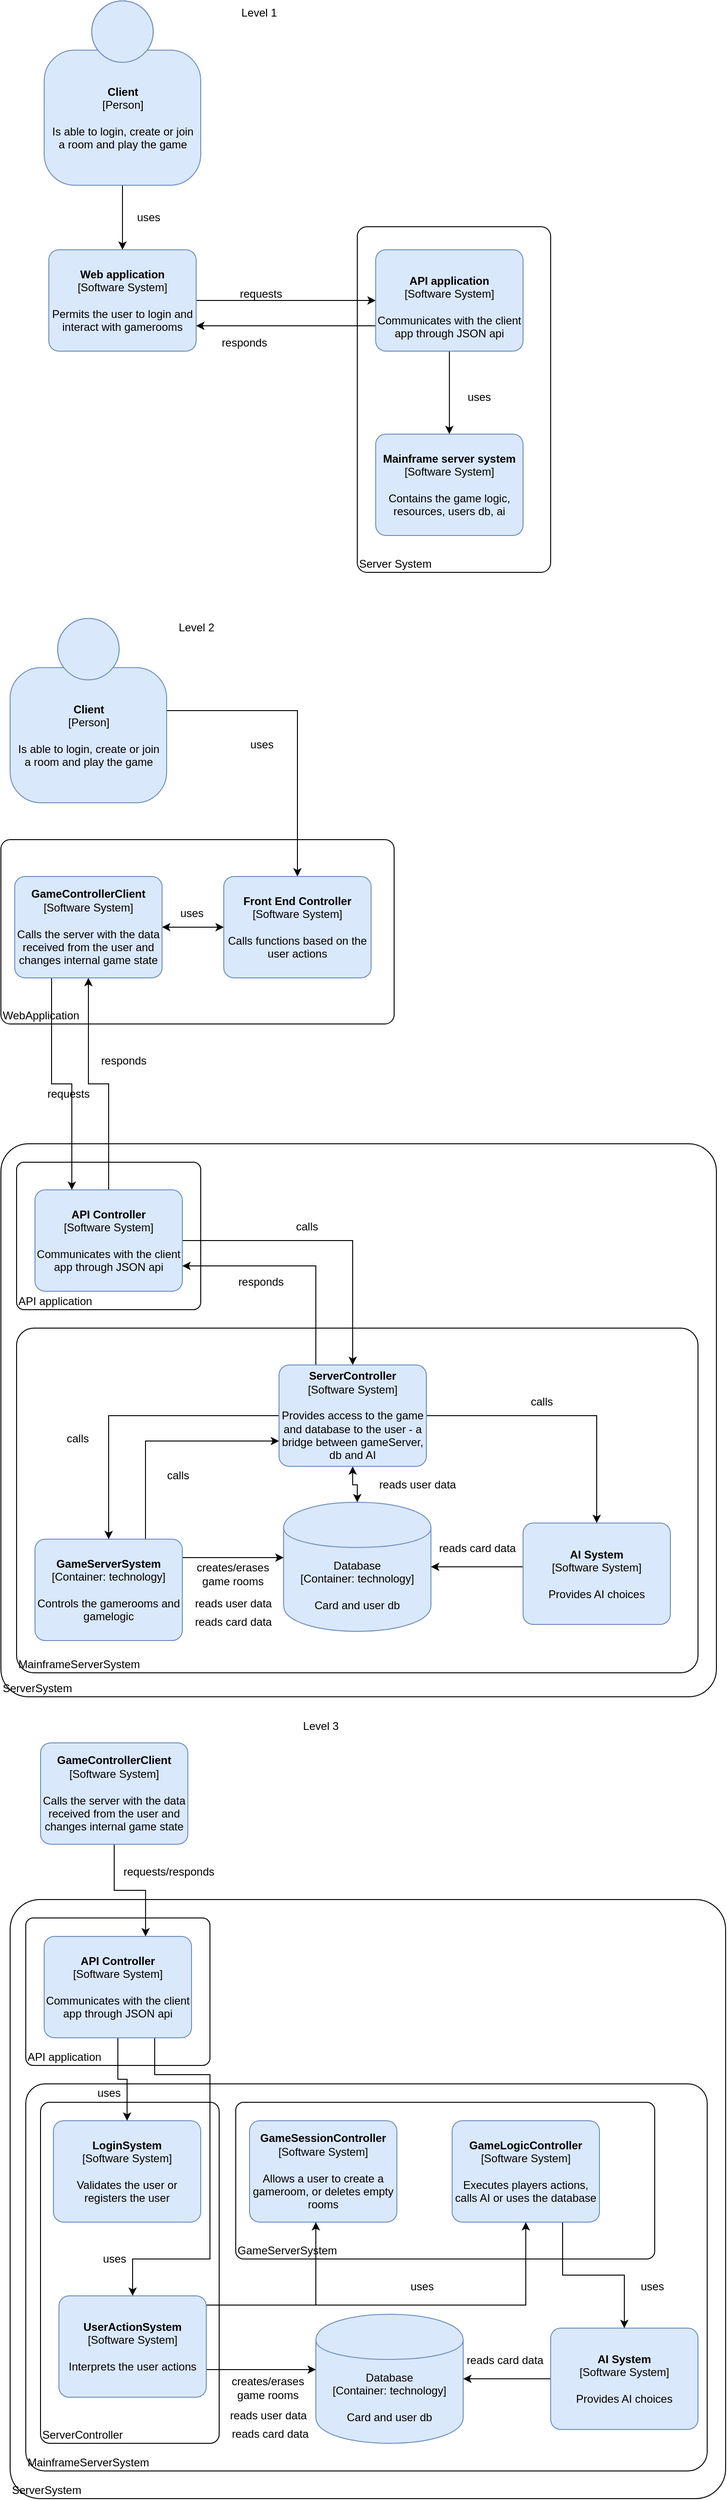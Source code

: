 <mxfile version="12.8.8" type="device"><diagram id="RPgiNZDQ3_FbHzRo0A-G" name="Page-1"><mxGraphModel dx="1038" dy="553" grid="1" gridSize="10" guides="1" tooltips="1" connect="1" arrows="1" fold="1" page="1" pageScale="1" pageWidth="850" pageHeight="1100" math="0" shadow="0"><root><mxCell id="0"/><mxCell id="1" parent="0"/><mxCell id="f7Y1FK9iquOwIJyKNOQa-82" value="&lt;div style=&quot;text-align: left&quot;&gt;ServerSystem&lt;/div&gt;" style="rounded=1;whiteSpace=wrap;html=1;labelBackgroundColor=none;fillColor=#ffffff;fontColor=#000000;align=left;arcSize=5;strokeColor=#000000;verticalAlign=bottom;points=[[0.25,0,0],[0.5,0,0],[0.75,0,0],[1,0.25,0],[1,0.5,0],[1,0.75,0],[0.75,1,0],[0.5,1,0],[0.25,1,0],[0,0.75,0],[0,0.5,0],[0,0.25,0]];" vertex="1" parent="1"><mxGeometry x="33" y="2090" width="777" height="650" as="geometry"/></mxCell><mxCell id="f7Y1FK9iquOwIJyKNOQa-127" value="API application" style="rounded=1;whiteSpace=wrap;html=1;labelBackgroundColor=none;fillColor=#ffffff;fontColor=#000000;align=left;arcSize=5;strokeColor=#000000;verticalAlign=bottom;points=[[0.25,0,0],[0.5,0,0],[0.75,0,0],[1,0.25,0],[1,0.5,0],[1,0.75,0],[0.75,1,0],[0.5,1,0],[0.25,1,0],[0,0.75,0],[0,0.5,0],[0,0.25,0]];" vertex="1" parent="1"><mxGeometry x="50" y="2110" width="200" height="160" as="geometry"/></mxCell><mxCell id="f7Y1FK9iquOwIJyKNOQa-84" value="&lt;div style=&quot;text-align: left&quot;&gt;MainframeServerSystem&lt;/div&gt;" style="rounded=1;whiteSpace=wrap;html=1;labelBackgroundColor=none;fillColor=#ffffff;fontColor=#000000;align=left;arcSize=5;strokeColor=#000000;verticalAlign=bottom;points=[[0.25,0,0],[0.5,0,0],[0.75,0,0],[1,0.25,0],[1,0.5,0],[1,0.75,0],[0.75,1,0],[0.5,1,0],[0.25,1,0],[0,0.75,0],[0,0.5,0],[0,0.25,0]];" vertex="1" parent="1"><mxGeometry x="50" y="2290" width="740" height="420" as="geometry"/></mxCell><mxCell id="f7Y1FK9iquOwIJyKNOQa-109" value="&lt;div style=&quot;text-align: left&quot;&gt;ServerController&lt;/div&gt;" style="rounded=1;whiteSpace=wrap;html=1;labelBackgroundColor=none;fillColor=#ffffff;fontColor=#000000;align=left;arcSize=5;strokeColor=#000000;verticalAlign=bottom;points=[[0.25,0,0],[0.5,0,0],[0.75,0,0],[1,0.25,0],[1,0.5,0],[1,0.75,0],[0.75,1,0],[0.5,1,0],[0.25,1,0],[0,0.75,0],[0,0.5,0],[0,0.25,0]];" vertex="1" parent="1"><mxGeometry x="66" y="2310" width="194" height="370" as="geometry"/></mxCell><mxCell id="f7Y1FK9iquOwIJyKNOQa-25" value="&lt;div style=&quot;text-align: left&quot;&gt;ServerSystem&lt;/div&gt;" style="rounded=1;whiteSpace=wrap;html=1;labelBackgroundColor=none;fillColor=#ffffff;fontColor=#000000;align=left;arcSize=5;strokeColor=#000000;verticalAlign=bottom;points=[[0.25,0,0],[0.5,0,0],[0.75,0,0],[1,0.25,0],[1,0.5,0],[1,0.75,0],[0.75,1,0],[0.5,1,0],[0.25,1,0],[0,0.75,0],[0,0.5,0],[0,0.25,0]];" vertex="1" parent="1"><mxGeometry x="23" y="1270" width="777" height="600" as="geometry"/></mxCell><mxCell id="f7Y1FK9iquOwIJyKNOQa-45" value="API application" style="rounded=1;whiteSpace=wrap;html=1;labelBackgroundColor=none;fillColor=#ffffff;fontColor=#000000;align=left;arcSize=5;strokeColor=#000000;verticalAlign=bottom;points=[[0.25,0,0],[0.5,0,0],[0.75,0,0],[1,0.25,0],[1,0.5,0],[1,0.75,0],[0.75,1,0],[0.5,1,0],[0.25,1,0],[0,0.75,0],[0,0.5,0],[0,0.25,0]];" vertex="1" parent="1"><mxGeometry x="40" y="1290" width="200" height="160" as="geometry"/></mxCell><mxCell id="f7Y1FK9iquOwIJyKNOQa-35" value="&lt;div style=&quot;text-align: left&quot;&gt;MainframeServerSystem&lt;/div&gt;" style="rounded=1;whiteSpace=wrap;html=1;labelBackgroundColor=none;fillColor=#ffffff;fontColor=#000000;align=left;arcSize=5;strokeColor=#000000;verticalAlign=bottom;points=[[0.25,0,0],[0.5,0,0],[0.75,0,0],[1,0.25,0],[1,0.5,0],[1,0.75,0],[0.75,1,0],[0.5,1,0],[0.25,1,0],[0,0.75,0],[0,0.5,0],[0,0.25,0]];" vertex="1" parent="1"><mxGeometry x="40" y="1470" width="740" height="374" as="geometry"/></mxCell><mxCell id="f7Y1FK9iquOwIJyKNOQa-24" value="&lt;div style=&quot;text-align: left&quot;&gt;Server System&lt;br&gt;&lt;/div&gt;" style="rounded=1;whiteSpace=wrap;html=1;labelBackgroundColor=none;fillColor=#ffffff;fontColor=#000000;align=left;arcSize=5;strokeColor=#000000;verticalAlign=bottom;points=[[0.25,0,0],[0.5,0,0],[0.75,0,0],[1,0.25,0],[1,0.5,0],[1,0.75,0],[0.75,1,0],[0.5,1,0],[0.25,1,0],[0,0.75,0],[0,0.5,0],[0,0.25,0]];" vertex="1" parent="1"><mxGeometry x="410" y="275" width="210" height="375" as="geometry"/></mxCell><mxCell id="f7Y1FK9iquOwIJyKNOQa-21" value="&lt;div style=&quot;text-align: left&quot;&gt;WebApplication&lt;/div&gt;" style="rounded=1;whiteSpace=wrap;html=1;labelBackgroundColor=none;fillColor=#ffffff;fontColor=#000000;align=left;arcSize=5;strokeColor=#000000;verticalAlign=bottom;points=[[0.25,0,0],[0.5,0,0],[0.75,0,0],[1,0.25,0],[1,0.5,0],[1,0.75,0],[0.75,1,0],[0.5,1,0],[0.25,1,0],[0,0.75,0],[0,0.5,0],[0,0.25,0]];" vertex="1" parent="1"><mxGeometry x="23" y="940" width="427" height="200" as="geometry"/></mxCell><mxCell id="f7Y1FK9iquOwIJyKNOQa-8" style="edgeStyle=orthogonalEdgeStyle;rounded=0;orthogonalLoop=1;jettySize=auto;html=1;" edge="1" parent="1" source="f7Y1FK9iquOwIJyKNOQa-1" target="f7Y1FK9iquOwIJyKNOQa-2"><mxGeometry relative="1" as="geometry"/></mxCell><mxCell id="f7Y1FK9iquOwIJyKNOQa-1" value="&lt;b&gt;Client&lt;/b&gt;&lt;div&gt;[Person]&lt;/div&gt;&lt;br&gt;&lt;div&gt;Is able to login, create or join&lt;/div&gt;&lt;div&gt; a room and play the game&lt;br&gt;&lt;/div&gt;" style="html=1;dashed=0;whitespace=wrap;fillColor=#DAE8FC;strokeColor=#6C8EBF;shape=mxgraph.c4.person;align=center;points=[[0.5,0,0],[1,0.5,0],[1,0.75,0],[0.75,1,0],[0.5,1,0],[0.25,1,0],[0,0.75,0],[0,0.5,0]];" vertex="1" parent="1"><mxGeometry x="70" y="30" width="170" height="200" as="geometry"/></mxCell><mxCell id="f7Y1FK9iquOwIJyKNOQa-9" style="edgeStyle=orthogonalEdgeStyle;rounded=0;orthogonalLoop=1;jettySize=auto;html=1;exitX=1;exitY=0.5;exitDx=0;exitDy=0;exitPerimeter=0;entryX=0;entryY=0.5;entryDx=0;entryDy=0;entryPerimeter=0;" edge="1" parent="1" source="f7Y1FK9iquOwIJyKNOQa-2" target="f7Y1FK9iquOwIJyKNOQa-3"><mxGeometry relative="1" as="geometry"/></mxCell><mxCell id="f7Y1FK9iquOwIJyKNOQa-2" value="&lt;b&gt;Web application&lt;br&gt;&lt;/b&gt;&lt;div&gt;[Software System]&lt;/div&gt;&lt;br&gt;&lt;div&gt;Permits the user to login and interact with gamerooms&lt;br&gt;&lt;/div&gt;" style="rounded=1;whiteSpace=wrap;html=1;labelBackgroundColor=none;fillColor=#dae8fc;fontColor=#000000;align=center;arcSize=10;strokeColor=#6c8ebf;points=[[0.25,0,0],[0.5,0,0],[0.75,0,0],[1,0.25,0],[1,0.5,0],[1,0.75,0],[0.75,1,0],[0.5,1,0],[0.25,1,0],[0,0.75,0],[0,0.5,0],[0,0.25,0]];" vertex="1" parent="1"><mxGeometry x="75" y="300" width="160" height="110.0" as="geometry"/></mxCell><mxCell id="f7Y1FK9iquOwIJyKNOQa-10" style="edgeStyle=orthogonalEdgeStyle;rounded=0;orthogonalLoop=1;jettySize=auto;html=1;" edge="1" parent="1" source="f7Y1FK9iquOwIJyKNOQa-3" target="f7Y1FK9iquOwIJyKNOQa-5"><mxGeometry relative="1" as="geometry"/></mxCell><mxCell id="f7Y1FK9iquOwIJyKNOQa-11" style="edgeStyle=orthogonalEdgeStyle;rounded=0;orthogonalLoop=1;jettySize=auto;html=1;exitX=0;exitY=0.75;exitDx=0;exitDy=0;exitPerimeter=0;entryX=1;entryY=0.75;entryDx=0;entryDy=0;entryPerimeter=0;" edge="1" parent="1" source="f7Y1FK9iquOwIJyKNOQa-3" target="f7Y1FK9iquOwIJyKNOQa-2"><mxGeometry relative="1" as="geometry"/></mxCell><mxCell id="f7Y1FK9iquOwIJyKNOQa-3" value="&lt;br&gt;&lt;b&gt;API application&lt;/b&gt;&lt;div&gt;[Software System]&lt;/div&gt;&lt;div&gt;&lt;br&gt;&lt;/div&gt;Communicates with the client app through JSON api" style="rounded=1;whiteSpace=wrap;html=1;labelBackgroundColor=none;fillColor=#dae8fc;fontColor=#000000;align=center;arcSize=10;strokeColor=#6c8ebf;points=[[0.25,0,0],[0.5,0,0],[0.75,0,0],[1,0.25,0],[1,0.5,0],[1,0.75,0],[0.75,1,0],[0.5,1,0],[0.25,1,0],[0,0.75,0],[0,0.5,0],[0,0.25,0]];" vertex="1" parent="1"><mxGeometry x="430" y="300" width="160" height="110.0" as="geometry"/></mxCell><mxCell id="f7Y1FK9iquOwIJyKNOQa-5" value="&lt;b&gt;Mainframe server system&lt;br&gt;&lt;/b&gt;&lt;div&gt;[Software System]&lt;/div&gt;&lt;br&gt;&lt;div&gt;Contains the game logic, resources, users db, ai&lt;br&gt;&lt;/div&gt;" style="rounded=1;whiteSpace=wrap;html=1;labelBackgroundColor=none;fillColor=#dae8fc;fontColor=#000000;align=center;arcSize=10;strokeColor=#6c8ebf;points=[[0.25,0,0],[0.5,0,0],[0.75,0,0],[1,0.25,0],[1,0.5,0],[1,0.75,0],[0.75,1,0],[0.5,1,0],[0.25,1,0],[0,0.75,0],[0,0.5,0],[0,0.25,0]];" vertex="1" parent="1"><mxGeometry x="430" y="500" width="160" height="110.0" as="geometry"/></mxCell><mxCell id="f7Y1FK9iquOwIJyKNOQa-6" value="Level 1" style="text;html=1;align=center;verticalAlign=middle;resizable=0;points=[];autosize=1;" vertex="1" parent="1"><mxGeometry x="278" y="33" width="50" height="20" as="geometry"/></mxCell><mxCell id="f7Y1FK9iquOwIJyKNOQa-12" value="requests" style="text;html=1;align=center;verticalAlign=middle;resizable=0;points=[];autosize=1;" vertex="1" parent="1"><mxGeometry x="275" y="338" width="60" height="20" as="geometry"/></mxCell><mxCell id="f7Y1FK9iquOwIJyKNOQa-13" value="responds" style="text;html=1;align=center;verticalAlign=middle;resizable=0;points=[];autosize=1;" vertex="1" parent="1"><mxGeometry x="257" y="391" width="60" height="20" as="geometry"/></mxCell><mxCell id="f7Y1FK9iquOwIJyKNOQa-15" value="uses" style="text;html=1;align=center;verticalAlign=middle;resizable=0;points=[];autosize=1;" vertex="1" parent="1"><mxGeometry x="163" y="255" width="40" height="20" as="geometry"/></mxCell><mxCell id="f7Y1FK9iquOwIJyKNOQa-16" value="uses" style="text;html=1;align=center;verticalAlign=middle;resizable=0;points=[];autosize=1;" vertex="1" parent="1"><mxGeometry x="522" y="450" width="40" height="20" as="geometry"/></mxCell><mxCell id="f7Y1FK9iquOwIJyKNOQa-17" value="Level 2" style="text;html=1;align=center;verticalAlign=middle;resizable=0;points=[];autosize=1;" vertex="1" parent="1"><mxGeometry x="210" y="700" width="50" height="20" as="geometry"/></mxCell><mxCell id="f7Y1FK9iquOwIJyKNOQa-79" style="edgeStyle=orthogonalEdgeStyle;rounded=0;orthogonalLoop=1;jettySize=auto;html=1;startArrow=none;startFill=0;endArrow=classic;endFill=1;" edge="1" parent="1" source="f7Y1FK9iquOwIJyKNOQa-19" target="f7Y1FK9iquOwIJyKNOQa-76"><mxGeometry relative="1" as="geometry"/></mxCell><mxCell id="f7Y1FK9iquOwIJyKNOQa-19" value="&lt;b&gt;Client&lt;/b&gt;&lt;div&gt;[Person]&lt;/div&gt;&lt;br&gt;&lt;div&gt;Is able to login, create or join&lt;/div&gt;&lt;div&gt; a room and play the game&lt;br&gt;&lt;/div&gt;" style="html=1;dashed=0;whitespace=wrap;fillColor=#DAE8FC;strokeColor=#6C8EBF;shape=mxgraph.c4.person;align=center;points=[[0.5,0,0],[1,0.5,0],[1,0.75,0],[0.75,1,0],[0.5,1,0],[0.25,1,0],[0,0.75,0],[0,0.5,0]];" vertex="1" parent="1"><mxGeometry x="33" y="700" width="170" height="200" as="geometry"/></mxCell><mxCell id="f7Y1FK9iquOwIJyKNOQa-28" style="edgeStyle=orthogonalEdgeStyle;rounded=0;orthogonalLoop=1;jettySize=auto;html=1;exitX=0.25;exitY=1;exitDx=0;exitDy=0;exitPerimeter=0;entryX=0.25;entryY=0;entryDx=0;entryDy=0;entryPerimeter=0;startArrow=none;startFill=0;endArrow=classic;endFill=1;" edge="1" parent="1" source="f7Y1FK9iquOwIJyKNOQa-20" target="f7Y1FK9iquOwIJyKNOQa-27"><mxGeometry relative="1" as="geometry"/></mxCell><mxCell id="f7Y1FK9iquOwIJyKNOQa-77" style="edgeStyle=orthogonalEdgeStyle;rounded=0;orthogonalLoop=1;jettySize=auto;html=1;entryX=0;entryY=0.5;entryDx=0;entryDy=0;entryPerimeter=0;startArrow=classic;startFill=1;endArrow=classic;endFill=1;" edge="1" parent="1" source="f7Y1FK9iquOwIJyKNOQa-20" target="f7Y1FK9iquOwIJyKNOQa-76"><mxGeometry relative="1" as="geometry"/></mxCell><mxCell id="f7Y1FK9iquOwIJyKNOQa-20" value="&lt;b&gt;GameControllerClient&lt;/b&gt;&lt;div&gt;[Software System]&lt;/div&gt;&lt;br&gt;&lt;div&gt;Calls the server with the data received from the user and changes internal game state&lt;br&gt;&lt;/div&gt;" style="rounded=1;whiteSpace=wrap;html=1;labelBackgroundColor=none;fillColor=#dae8fc;fontColor=#000000;align=center;arcSize=10;strokeColor=#6c8ebf;points=[[0.25,0,0],[0.5,0,0],[0.75,0,0],[1,0.25,0],[1,0.5,0],[1,0.75,0],[0.75,1,0],[0.5,1,0],[0.25,1,0],[0,0.75,0],[0,0.5,0],[0,0.25,0]];" vertex="1" parent="1"><mxGeometry x="38" y="980" width="160" height="110.0" as="geometry"/></mxCell><mxCell id="f7Y1FK9iquOwIJyKNOQa-26" value="&lt;span&gt;Database&lt;/span&gt;&lt;div&gt;[Container:&amp;nbsp;technology]&lt;/div&gt;&lt;br&gt;&lt;div&gt;Card and user db&lt;/div&gt;" style="shape=cylinder;whiteSpace=wrap;html=1;boundedLbl=1;rounded=0;labelBackgroundColor=none;fillColor=#dae8fc;fontSize=12;fontColor=#000000;align=center;strokeColor=#6c8ebf;points=[[0.5,0,0],[1,0.25,0],[1,0.5,0],[1,0.75,0],[0.5,1,0],[0,0.75,0],[0,0.5,0],[0,0.25,0]];" vertex="1" parent="1"><mxGeometry x="330" y="1659" width="160" height="140" as="geometry"/></mxCell><mxCell id="f7Y1FK9iquOwIJyKNOQa-30" style="edgeStyle=orthogonalEdgeStyle;rounded=0;orthogonalLoop=1;jettySize=auto;html=1;startArrow=none;startFill=0;endArrow=classic;endFill=1;" edge="1" parent="1" source="f7Y1FK9iquOwIJyKNOQa-27" target="f7Y1FK9iquOwIJyKNOQa-20"><mxGeometry relative="1" as="geometry"/></mxCell><mxCell id="f7Y1FK9iquOwIJyKNOQa-64" style="edgeStyle=orthogonalEdgeStyle;rounded=0;orthogonalLoop=1;jettySize=auto;html=1;exitX=1;exitY=0.5;exitDx=0;exitDy=0;exitPerimeter=0;startArrow=none;startFill=0;endArrow=classic;endFill=1;" edge="1" parent="1" source="f7Y1FK9iquOwIJyKNOQa-27" target="f7Y1FK9iquOwIJyKNOQa-39"><mxGeometry relative="1" as="geometry"/></mxCell><mxCell id="f7Y1FK9iquOwIJyKNOQa-27" value="&lt;b&gt;API Controller&lt;br&gt;&lt;/b&gt;&lt;div&gt;[Software System]&lt;/div&gt;&lt;br&gt;&lt;div&gt;Communicates with the client app through JSON api&lt;/div&gt;" style="rounded=1;whiteSpace=wrap;html=1;labelBackgroundColor=none;fillColor=#dae8fc;fontColor=#000000;align=center;arcSize=10;strokeColor=#6c8ebf;points=[[0.25,0,0],[0.5,0,0],[0.75,0,0],[1,0.25,0],[1,0.5,0],[1,0.75,0],[0.75,1,0],[0.5,1,0],[0.25,1,0],[0,0.75,0],[0,0.5,0],[0,0.25,0]];" vertex="1" parent="1"><mxGeometry x="60" y="1320" width="160" height="110.0" as="geometry"/></mxCell><mxCell id="f7Y1FK9iquOwIJyKNOQa-29" value="requests" style="text;html=1;align=center;verticalAlign=middle;resizable=0;points=[];autosize=1;" vertex="1" parent="1"><mxGeometry x="66" y="1206" width="60" height="20" as="geometry"/></mxCell><mxCell id="f7Y1FK9iquOwIJyKNOQa-31" value="responds" style="text;html=1;align=center;verticalAlign=middle;resizable=0;points=[];autosize=1;" vertex="1" parent="1"><mxGeometry x="126" y="1170" width="60" height="20" as="geometry"/></mxCell><mxCell id="f7Y1FK9iquOwIJyKNOQa-49" style="edgeStyle=orthogonalEdgeStyle;rounded=0;orthogonalLoop=1;jettySize=auto;html=1;entryX=0;entryY=0.429;entryDx=0;entryDy=0;entryPerimeter=0;startArrow=none;startFill=0;endArrow=classic;endFill=1;" edge="1" parent="1" source="f7Y1FK9iquOwIJyKNOQa-36" target="f7Y1FK9iquOwIJyKNOQa-26"><mxGeometry relative="1" as="geometry"><Array as="points"><mxPoint x="260" y="1719"/><mxPoint x="260" y="1719"/></Array></mxGeometry></mxCell><mxCell id="f7Y1FK9iquOwIJyKNOQa-71" style="edgeStyle=orthogonalEdgeStyle;rounded=0;orthogonalLoop=1;jettySize=auto;html=1;exitX=0.75;exitY=0;exitDx=0;exitDy=0;exitPerimeter=0;entryX=0;entryY=0.75;entryDx=0;entryDy=0;entryPerimeter=0;startArrow=none;startFill=0;endArrow=classic;endFill=1;" edge="1" parent="1" source="f7Y1FK9iquOwIJyKNOQa-36" target="f7Y1FK9iquOwIJyKNOQa-39"><mxGeometry relative="1" as="geometry"/></mxCell><mxCell id="f7Y1FK9iquOwIJyKNOQa-36" value="&lt;span&gt;&lt;b&gt;GameServerSystem&lt;/b&gt;&lt;/span&gt;&lt;br&gt;&lt;div&gt;[Container:&amp;nbsp;&lt;span&gt;technology&lt;/span&gt;&lt;span&gt;]&lt;/span&gt;&lt;/div&gt;&lt;br&gt;&lt;div&gt;Controls the gamerooms and gamelogic&lt;br&gt;&lt;/div&gt;" style="rounded=1;whiteSpace=wrap;html=1;labelBackgroundColor=none;fillColor=#dae8fc;fontColor=#000000;align=center;arcSize=10;strokeColor=#6c8ebf;points=[[0.25,0,0],[0.5,0,0],[0.75,0,0],[1,0.25,0],[1,0.5,0],[1,0.75,0],[0.75,1,0],[0.5,1,0],[0.25,1,0],[0,0.75,0],[0,0.5,0],[0,0.25,0]];" vertex="1" parent="1"><mxGeometry x="60" y="1699" width="160" height="110.0" as="geometry"/></mxCell><mxCell id="f7Y1FK9iquOwIJyKNOQa-66" style="edgeStyle=orthogonalEdgeStyle;rounded=0;orthogonalLoop=1;jettySize=auto;html=1;exitX=0.25;exitY=0;exitDx=0;exitDy=0;exitPerimeter=0;entryX=1;entryY=0.75;entryDx=0;entryDy=0;entryPerimeter=0;startArrow=none;startFill=0;endArrow=classic;endFill=1;" edge="1" parent="1" source="f7Y1FK9iquOwIJyKNOQa-39" target="f7Y1FK9iquOwIJyKNOQa-27"><mxGeometry relative="1" as="geometry"/></mxCell><mxCell id="f7Y1FK9iquOwIJyKNOQa-68" style="edgeStyle=orthogonalEdgeStyle;rounded=0;orthogonalLoop=1;jettySize=auto;html=1;startArrow=none;startFill=0;endArrow=classic;endFill=1;" edge="1" parent="1" source="f7Y1FK9iquOwIJyKNOQa-39" target="f7Y1FK9iquOwIJyKNOQa-36"><mxGeometry relative="1" as="geometry"/></mxCell><mxCell id="f7Y1FK9iquOwIJyKNOQa-74" style="edgeStyle=orthogonalEdgeStyle;rounded=0;orthogonalLoop=1;jettySize=auto;html=1;exitX=1;exitY=0.5;exitDx=0;exitDy=0;exitPerimeter=0;startArrow=none;startFill=0;endArrow=classic;endFill=1;" edge="1" parent="1" source="f7Y1FK9iquOwIJyKNOQa-39" target="f7Y1FK9iquOwIJyKNOQa-44"><mxGeometry relative="1" as="geometry"/></mxCell><mxCell id="f7Y1FK9iquOwIJyKNOQa-80" style="edgeStyle=orthogonalEdgeStyle;rounded=0;orthogonalLoop=1;jettySize=auto;html=1;startArrow=classic;startFill=1;endArrow=classic;endFill=1;" edge="1" parent="1" source="f7Y1FK9iquOwIJyKNOQa-39" target="f7Y1FK9iquOwIJyKNOQa-26"><mxGeometry relative="1" as="geometry"/></mxCell><mxCell id="f7Y1FK9iquOwIJyKNOQa-39" value="&lt;b&gt;ServerController&lt;/b&gt;&lt;div&gt;[Software System]&lt;/div&gt;&lt;br&gt;&lt;div&gt;Provides access to the game and database to the user - a bridge between gameServer, db and AI&lt;br&gt;&lt;/div&gt;" style="rounded=1;whiteSpace=wrap;html=1;labelBackgroundColor=none;fillColor=#dae8fc;fontColor=#000000;align=center;arcSize=10;strokeColor=#6c8ebf;points=[[0.25,0,0],[0.5,0,0],[0.75,0,0],[1,0.25,0],[1,0.5,0],[1,0.75,0],[0.75,1,0],[0.5,1,0],[0.25,1,0],[0,0.75,0],[0,0.5,0],[0,0.25,0]];" vertex="1" parent="1"><mxGeometry x="325" y="1510" width="160" height="110" as="geometry"/></mxCell><mxCell id="f7Y1FK9iquOwIJyKNOQa-46" style="edgeStyle=orthogonalEdgeStyle;rounded=0;orthogonalLoop=1;jettySize=auto;html=1;entryX=1;entryY=0.5;entryDx=0;entryDy=0;entryPerimeter=0;startArrow=none;startFill=0;endArrow=classic;endFill=1;" edge="1" parent="1" source="f7Y1FK9iquOwIJyKNOQa-44" target="f7Y1FK9iquOwIJyKNOQa-26"><mxGeometry relative="1" as="geometry"><Array as="points"><mxPoint x="500" y="1729"/><mxPoint x="500" y="1729"/></Array></mxGeometry></mxCell><mxCell id="f7Y1FK9iquOwIJyKNOQa-44" value="&lt;b&gt;AI System&lt;br&gt;&lt;/b&gt;&lt;div&gt;[Software System]&lt;/div&gt;&lt;br&gt;&lt;div&gt;Provides AI choices&lt;/div&gt;" style="rounded=1;whiteSpace=wrap;html=1;labelBackgroundColor=none;fillColor=#dae8fc;fontColor=#000000;align=center;arcSize=10;strokeColor=#6c8ebf;points=[[0.25,0,0],[0.5,0,0],[0.75,0,0],[1,0.25,0],[1,0.5,0],[1,0.75,0],[0.75,1,0],[0.5,1,0],[0.25,1,0],[0,0.75,0],[0,0.5,0],[0,0.25,0]];" vertex="1" parent="1"><mxGeometry x="590" y="1681.5" width="160" height="110.0" as="geometry"/></mxCell><mxCell id="f7Y1FK9iquOwIJyKNOQa-47" value="reads card data" style="text;html=1;align=center;verticalAlign=middle;resizable=0;points=[];autosize=1;" vertex="1" parent="1"><mxGeometry x="490" y="1699" width="100" height="20" as="geometry"/></mxCell><mxCell id="f7Y1FK9iquOwIJyKNOQa-53" value="reads card data" style="text;html=1;align=center;verticalAlign=middle;resizable=0;points=[];autosize=1;" vertex="1" parent="1"><mxGeometry x="225" y="1779" width="100" height="20" as="geometry"/></mxCell><mxCell id="f7Y1FK9iquOwIJyKNOQa-56" value="creates/erases game rooms" style="text;html=1;strokeColor=none;fillColor=none;align=center;verticalAlign=middle;whiteSpace=wrap;rounded=0;" vertex="1" parent="1"><mxGeometry x="240" y="1726.5" width="70" height="20" as="geometry"/></mxCell><mxCell id="f7Y1FK9iquOwIJyKNOQa-57" value="reads user data" style="text;html=1;align=center;verticalAlign=middle;resizable=0;points=[];autosize=1;" vertex="1" parent="1"><mxGeometry x="225" y="1759" width="100" height="20" as="geometry"/></mxCell><mxCell id="f7Y1FK9iquOwIJyKNOQa-65" value="&lt;div&gt;calls&lt;/div&gt;" style="text;html=1;align=center;verticalAlign=middle;resizable=0;points=[];autosize=1;" vertex="1" parent="1"><mxGeometry x="335" y="1350" width="40" height="20" as="geometry"/></mxCell><mxCell id="f7Y1FK9iquOwIJyKNOQa-67" value="responds" style="text;html=1;align=center;verticalAlign=middle;resizable=0;points=[];autosize=1;" vertex="1" parent="1"><mxGeometry x="275" y="1410" width="60" height="20" as="geometry"/></mxCell><mxCell id="f7Y1FK9iquOwIJyKNOQa-69" value="calls" style="text;html=1;align=center;verticalAlign=middle;resizable=0;points=[];autosize=1;" vertex="1" parent="1"><mxGeometry x="86" y="1580" width="40" height="20" as="geometry"/></mxCell><mxCell id="f7Y1FK9iquOwIJyKNOQa-70" value="calls" style="text;html=1;align=center;verticalAlign=middle;resizable=0;points=[];autosize=1;" vertex="1" parent="1"><mxGeometry x="195" y="1620" width="40" height="20" as="geometry"/></mxCell><mxCell id="f7Y1FK9iquOwIJyKNOQa-73" value="reads user data" style="text;html=1;align=center;verticalAlign=middle;resizable=0;points=[];autosize=1;" vertex="1" parent="1"><mxGeometry x="425" y="1630" width="100" height="20" as="geometry"/></mxCell><mxCell id="f7Y1FK9iquOwIJyKNOQa-75" value="calls" style="text;html=1;align=center;verticalAlign=middle;resizable=0;points=[];autosize=1;" vertex="1" parent="1"><mxGeometry x="590" y="1540" width="40" height="20" as="geometry"/></mxCell><mxCell id="f7Y1FK9iquOwIJyKNOQa-76" value="&lt;b&gt;Front End Controller&lt;br&gt;&lt;/b&gt;&lt;div&gt;[Software System]&lt;/div&gt;&lt;br&gt;&lt;div&gt;Calls functions based on the user actions&lt;br&gt;&lt;/div&gt;" style="rounded=1;whiteSpace=wrap;html=1;labelBackgroundColor=none;fillColor=#dae8fc;fontColor=#000000;align=center;arcSize=10;strokeColor=#6c8ebf;points=[[0.25,0,0],[0.5,0,0],[0.75,0,0],[1,0.25,0],[1,0.5,0],[1,0.75,0],[0.75,1,0],[0.5,1,0],[0.25,1,0],[0,0.75,0],[0,0.5,0],[0,0.25,0]];" vertex="1" parent="1"><mxGeometry x="265" y="980" width="160" height="110.0" as="geometry"/></mxCell><mxCell id="f7Y1FK9iquOwIJyKNOQa-78" value="uses" style="text;html=1;align=center;verticalAlign=middle;resizable=0;points=[];autosize=1;" vertex="1" parent="1"><mxGeometry x="210" y="1010" width="40" height="20" as="geometry"/></mxCell><mxCell id="f7Y1FK9iquOwIJyKNOQa-81" value="Level 3" style="text;html=1;align=center;verticalAlign=middle;resizable=0;points=[];autosize=1;" vertex="1" parent="1"><mxGeometry x="345" y="1892" width="50" height="20" as="geometry"/></mxCell><mxCell id="f7Y1FK9iquOwIJyKNOQa-85" value="&lt;span&gt;Database&lt;/span&gt;&lt;div&gt;[Container:&amp;nbsp;technology]&lt;/div&gt;&lt;br&gt;&lt;div&gt;Card and user db&lt;br&gt;&lt;/div&gt;" style="shape=cylinder;whiteSpace=wrap;html=1;boundedLbl=1;rounded=0;labelBackgroundColor=none;fillColor=#dae8fc;fontSize=12;fontColor=#000000;align=center;strokeColor=#6c8ebf;points=[[0.5,0,0],[1,0.25,0],[1,0.5,0],[1,0.75,0],[0.5,1,0],[0,0.75,0],[0,0.5,0],[0,0.25,0]];" vertex="1" parent="1"><mxGeometry x="365" y="2540" width="160" height="140" as="geometry"/></mxCell><mxCell id="f7Y1FK9iquOwIJyKNOQa-88" style="edgeStyle=orthogonalEdgeStyle;rounded=0;orthogonalLoop=1;jettySize=auto;html=1;entryX=0;entryY=0.429;entryDx=0;entryDy=0;entryPerimeter=0;startArrow=none;startFill=0;endArrow=classic;endFill=1;" edge="1" target="f7Y1FK9iquOwIJyKNOQa-85" parent="1"><mxGeometry relative="1" as="geometry"><mxPoint x="230" y="2600" as="sourcePoint"/><Array as="points"><mxPoint x="270" y="2600"/><mxPoint x="270" y="2600"/></Array></mxGeometry></mxCell><mxCell id="f7Y1FK9iquOwIJyKNOQa-126" style="edgeStyle=orthogonalEdgeStyle;rounded=0;orthogonalLoop=1;jettySize=auto;html=1;exitX=0;exitY=0.5;exitDx=0;exitDy=0;exitPerimeter=0;entryX=1;entryY=0.5;entryDx=0;entryDy=0;entryPerimeter=0;startArrow=none;startFill=0;endArrow=classic;endFill=1;" edge="1" parent="1" source="f7Y1FK9iquOwIJyKNOQa-97" target="f7Y1FK9iquOwIJyKNOQa-85"><mxGeometry relative="1" as="geometry"/></mxCell><mxCell id="f7Y1FK9iquOwIJyKNOQa-97" value="&lt;b&gt;AI System&lt;br&gt;&lt;/b&gt;&lt;div&gt;[Software System]&lt;/div&gt;&lt;br&gt;&lt;div&gt;Provides AI choices&lt;br&gt;&lt;/div&gt;" style="rounded=1;whiteSpace=wrap;html=1;labelBackgroundColor=none;fillColor=#dae8fc;fontColor=#000000;align=center;arcSize=10;strokeColor=#6c8ebf;points=[[0.25,0,0],[0.5,0,0],[0.75,0,0],[1,0.25,0],[1,0.5,0],[1,0.75,0],[0.75,1,0],[0.5,1,0],[0.25,1,0],[0,0.75,0],[0,0.5,0],[0,0.25,0]];" vertex="1" parent="1"><mxGeometry x="620" y="2555" width="160" height="110.0" as="geometry"/></mxCell><mxCell id="f7Y1FK9iquOwIJyKNOQa-98" value="reads card data" style="text;html=1;align=center;verticalAlign=middle;resizable=0;points=[];autosize=1;" vertex="1" parent="1"><mxGeometry x="520" y="2580" width="100" height="20" as="geometry"/></mxCell><mxCell id="f7Y1FK9iquOwIJyKNOQa-99" value="reads card data" style="text;html=1;align=center;verticalAlign=middle;resizable=0;points=[];autosize=1;" vertex="1" parent="1"><mxGeometry x="265" y="2660" width="100" height="20" as="geometry"/></mxCell><mxCell id="f7Y1FK9iquOwIJyKNOQa-100" value="creates/erases game rooms" style="text;html=1;strokeColor=none;fillColor=none;align=center;verticalAlign=middle;whiteSpace=wrap;rounded=0;" vertex="1" parent="1"><mxGeometry x="278" y="2610" width="70" height="20" as="geometry"/></mxCell><mxCell id="f7Y1FK9iquOwIJyKNOQa-101" value="reads user data" style="text;html=1;align=center;verticalAlign=middle;resizable=0;points=[];autosize=1;" vertex="1" parent="1"><mxGeometry x="263" y="2640" width="100" height="20" as="geometry"/></mxCell><mxCell id="f7Y1FK9iquOwIJyKNOQa-114" style="edgeStyle=orthogonalEdgeStyle;rounded=0;orthogonalLoop=1;jettySize=auto;html=1;entryX=0.688;entryY=0;entryDx=0;entryDy=0;entryPerimeter=0;startArrow=none;startFill=0;endArrow=classic;endFill=1;" edge="1" parent="1" source="f7Y1FK9iquOwIJyKNOQa-108" target="f7Y1FK9iquOwIJyKNOQa-113"><mxGeometry relative="1" as="geometry"/></mxCell><mxCell id="f7Y1FK9iquOwIJyKNOQa-108" value="&lt;b&gt;GameControllerClient&lt;/b&gt;&lt;div&gt;[Software System]&lt;/div&gt;&lt;br&gt;&lt;div&gt;Calls the server with the data received from the user and changes internal game state&lt;/div&gt;" style="rounded=1;whiteSpace=wrap;html=1;labelBackgroundColor=none;fillColor=#dae8fc;fontColor=#000000;align=center;arcSize=10;strokeColor=#6c8ebf;points=[[0.25,0,0],[0.5,0,0],[0.75,0,0],[1,0.25,0],[1,0.5,0],[1,0.75,0],[0.75,1,0],[0.5,1,0],[0.25,1,0],[0,0.75,0],[0,0.5,0],[0,0.25,0]];" vertex="1" parent="1"><mxGeometry x="66" y="1920" width="160" height="110.0" as="geometry"/></mxCell><mxCell id="f7Y1FK9iquOwIJyKNOQa-110" value="&lt;b&gt;LoginSystem&lt;/b&gt;&lt;br&gt;&lt;div&gt;[Software System]&lt;/div&gt;&lt;br&gt;&lt;div&gt;Validates the user or registers the user&lt;br&gt;&lt;/div&gt;" style="rounded=1;whiteSpace=wrap;html=1;labelBackgroundColor=none;fillColor=#dae8fc;fontColor=#000000;align=center;arcSize=10;strokeColor=#6c8ebf;points=[[0.25,0,0],[0.5,0,0],[0.75,0,0],[1,0.25,0],[1,0.5,0],[1,0.75,0],[0.75,1,0],[0.5,1,0],[0.25,1,0],[0,0.75,0],[0,0.5,0],[0,0.25,0]];" vertex="1" parent="1"><mxGeometry x="80" y="2330" width="160" height="110.0" as="geometry"/></mxCell><mxCell id="f7Y1FK9iquOwIJyKNOQa-117" style="edgeStyle=orthogonalEdgeStyle;rounded=0;orthogonalLoop=1;jettySize=auto;html=1;exitX=0.5;exitY=1;exitDx=0;exitDy=0;exitPerimeter=0;startArrow=none;startFill=0;endArrow=classic;endFill=1;" edge="1" parent="1" source="f7Y1FK9iquOwIJyKNOQa-113" target="f7Y1FK9iquOwIJyKNOQa-110"><mxGeometry relative="1" as="geometry"/></mxCell><mxCell id="f7Y1FK9iquOwIJyKNOQa-128" style="edgeStyle=orthogonalEdgeStyle;rounded=0;orthogonalLoop=1;jettySize=auto;html=1;exitX=0.75;exitY=1;exitDx=0;exitDy=0;exitPerimeter=0;startArrow=none;startFill=0;endArrow=classic;endFill=1;" edge="1" parent="1" source="f7Y1FK9iquOwIJyKNOQa-113" target="f7Y1FK9iquOwIJyKNOQa-124"><mxGeometry relative="1" as="geometry"><Array as="points"><mxPoint x="190" y="2280"/><mxPoint x="250" y="2280"/><mxPoint x="250" y="2480"/><mxPoint x="166" y="2480"/></Array></mxGeometry></mxCell><mxCell id="f7Y1FK9iquOwIJyKNOQa-113" value="&lt;b&gt;API Controller&lt;br&gt;&lt;/b&gt;&lt;div&gt;[Software System]&lt;/div&gt;&lt;br&gt;&lt;div&gt;Communicates with the client app through JSON api&lt;/div&gt;" style="rounded=1;whiteSpace=wrap;html=1;labelBackgroundColor=none;fillColor=#dae8fc;fontColor=#000000;align=center;arcSize=10;strokeColor=#6c8ebf;points=[[0.25,0,0],[0.5,0,0],[0.75,0,0],[1,0.25,0],[1,0.5,0],[1,0.75,0],[0.75,1,0],[0.5,1,0],[0.25,1,0],[0,0.75,0],[0,0.5,0],[0,0.25,0]];" vertex="1" parent="1"><mxGeometry x="70" y="2130" width="160" height="110.0" as="geometry"/></mxCell><mxCell id="f7Y1FK9iquOwIJyKNOQa-120" value="&lt;div style=&quot;text-align: left&quot;&gt;GameServerSystem&lt;/div&gt;" style="rounded=1;whiteSpace=wrap;html=1;labelBackgroundColor=none;fillColor=#ffffff;fontColor=#000000;align=left;arcSize=5;strokeColor=#000000;verticalAlign=bottom;points=[[0.25,0,0],[0.5,0,0],[0.75,0,0],[1,0.25,0],[1,0.5,0],[1,0.75,0],[0.75,1,0],[0.5,1,0],[0.25,1,0],[0,0.75,0],[0,0.5,0],[0,0.25,0]];" vertex="1" parent="1"><mxGeometry x="278" y="2310" width="455" height="170" as="geometry"/></mxCell><mxCell id="f7Y1FK9iquOwIJyKNOQa-121" value="&lt;b&gt;GameSessionController&lt;/b&gt;&lt;div&gt;[Software System]&lt;/div&gt;&lt;br&gt;&lt;div&gt;Allows a user to create a gameroom, or deletes empty rooms&lt;br&gt;&lt;/div&gt;" style="rounded=1;whiteSpace=wrap;html=1;labelBackgroundColor=none;fillColor=#dae8fc;fontColor=#000000;align=center;arcSize=10;strokeColor=#6c8ebf;points=[[0.25,0,0],[0.5,0,0],[0.75,0,0],[1,0.25,0],[1,0.5,0],[1,0.75,0],[0.75,1,0],[0.5,1,0],[0.25,1,0],[0,0.75,0],[0,0.5,0],[0,0.25,0]];" vertex="1" parent="1"><mxGeometry x="293" y="2330" width="160" height="110.0" as="geometry"/></mxCell><mxCell id="f7Y1FK9iquOwIJyKNOQa-133" style="edgeStyle=orthogonalEdgeStyle;rounded=0;orthogonalLoop=1;jettySize=auto;html=1;exitX=0.75;exitY=1;exitDx=0;exitDy=0;exitPerimeter=0;startArrow=none;startFill=0;endArrow=classic;endFill=1;" edge="1" parent="1" source="f7Y1FK9iquOwIJyKNOQa-122" target="f7Y1FK9iquOwIJyKNOQa-97"><mxGeometry relative="1" as="geometry"/></mxCell><mxCell id="f7Y1FK9iquOwIJyKNOQa-122" value="&lt;b&gt;GameLogicController&lt;/b&gt;&lt;div&gt;[Software System]&lt;/div&gt;&lt;br&gt;&lt;div&gt;Executes players actions, calls AI or uses the database&lt;br&gt;&lt;/div&gt;" style="rounded=1;whiteSpace=wrap;html=1;labelBackgroundColor=none;fillColor=#dae8fc;fontColor=#000000;align=center;arcSize=10;strokeColor=#6c8ebf;points=[[0.25,0,0],[0.5,0,0],[0.75,0,0],[1,0.25,0],[1,0.5,0],[1,0.75,0],[0.75,1,0],[0.5,1,0],[0.25,1,0],[0,0.75,0],[0,0.5,0],[0,0.25,0]];" vertex="1" parent="1"><mxGeometry x="513" y="2330" width="160" height="110.0" as="geometry"/></mxCell><mxCell id="f7Y1FK9iquOwIJyKNOQa-130" style="edgeStyle=orthogonalEdgeStyle;rounded=0;orthogonalLoop=1;jettySize=auto;html=1;entryX=0.45;entryY=1;entryDx=0;entryDy=0;entryPerimeter=0;startArrow=none;startFill=0;endArrow=classic;endFill=1;" edge="1" parent="1" source="f7Y1FK9iquOwIJyKNOQa-124" target="f7Y1FK9iquOwIJyKNOQa-121"><mxGeometry relative="1" as="geometry"><Array as="points"><mxPoint x="365" y="2530"/></Array></mxGeometry></mxCell><mxCell id="f7Y1FK9iquOwIJyKNOQa-131" style="edgeStyle=orthogonalEdgeStyle;rounded=0;orthogonalLoop=1;jettySize=auto;html=1;exitX=1;exitY=0.25;exitDx=0;exitDy=0;exitPerimeter=0;startArrow=none;startFill=0;endArrow=classic;endFill=1;" edge="1" parent="1" source="f7Y1FK9iquOwIJyKNOQa-124" target="f7Y1FK9iquOwIJyKNOQa-122"><mxGeometry relative="1" as="geometry"><Array as="points"><mxPoint x="246" y="2530"/><mxPoint x="593" y="2530"/></Array></mxGeometry></mxCell><mxCell id="f7Y1FK9iquOwIJyKNOQa-124" value="&lt;b&gt;UserActionSystem&lt;/b&gt;&lt;div&gt;[Software System]&lt;/div&gt;&lt;br&gt;&lt;div&gt;Interprets the user actions&lt;br&gt;&lt;/div&gt;" style="rounded=1;whiteSpace=wrap;html=1;labelBackgroundColor=none;fillColor=#dae8fc;fontColor=#000000;align=center;arcSize=10;strokeColor=#6c8ebf;points=[[0.25,0,0],[0.5,0,0],[0.75,0,0],[1,0.25,0],[1,0.5,0],[1,0.75,0],[0.75,1,0],[0.5,1,0],[0.25,1,0],[0,0.75,0],[0,0.5,0],[0,0.25,0]];" vertex="1" parent="1"><mxGeometry x="86" y="2520" width="160" height="110.0" as="geometry"/></mxCell><mxCell id="f7Y1FK9iquOwIJyKNOQa-134" value="uses" style="text;html=1;align=center;verticalAlign=middle;resizable=0;points=[];autosize=1;" vertex="1" parent="1"><mxGeometry x="710" y="2500" width="40" height="20" as="geometry"/></mxCell><mxCell id="f7Y1FK9iquOwIJyKNOQa-135" value="uses" style="text;html=1;align=center;verticalAlign=middle;resizable=0;points=[];autosize=1;" vertex="1" parent="1"><mxGeometry x="126" y="2470" width="40" height="20" as="geometry"/></mxCell><mxCell id="f7Y1FK9iquOwIJyKNOQa-136" value="uses" style="text;html=1;align=center;verticalAlign=middle;resizable=0;points=[];autosize=1;" vertex="1" parent="1"><mxGeometry x="120" y="2290" width="40" height="20" as="geometry"/></mxCell><mxCell id="f7Y1FK9iquOwIJyKNOQa-137" value="uses" style="text;html=1;align=center;verticalAlign=middle;resizable=0;points=[];autosize=1;" vertex="1" parent="1"><mxGeometry x="460" y="2500" width="40" height="20" as="geometry"/></mxCell><mxCell id="f7Y1FK9iquOwIJyKNOQa-138" value="requests/responds" style="text;html=1;align=center;verticalAlign=middle;resizable=0;points=[];autosize=1;" vertex="1" parent="1"><mxGeometry x="150" y="2050" width="110" height="20" as="geometry"/></mxCell><mxCell id="f7Y1FK9iquOwIJyKNOQa-139" value="uses" style="text;html=1;align=center;verticalAlign=middle;resizable=0;points=[];autosize=1;" vertex="1" parent="1"><mxGeometry x="286" y="827" width="40" height="20" as="geometry"/></mxCell></root></mxGraphModel></diagram></mxfile>